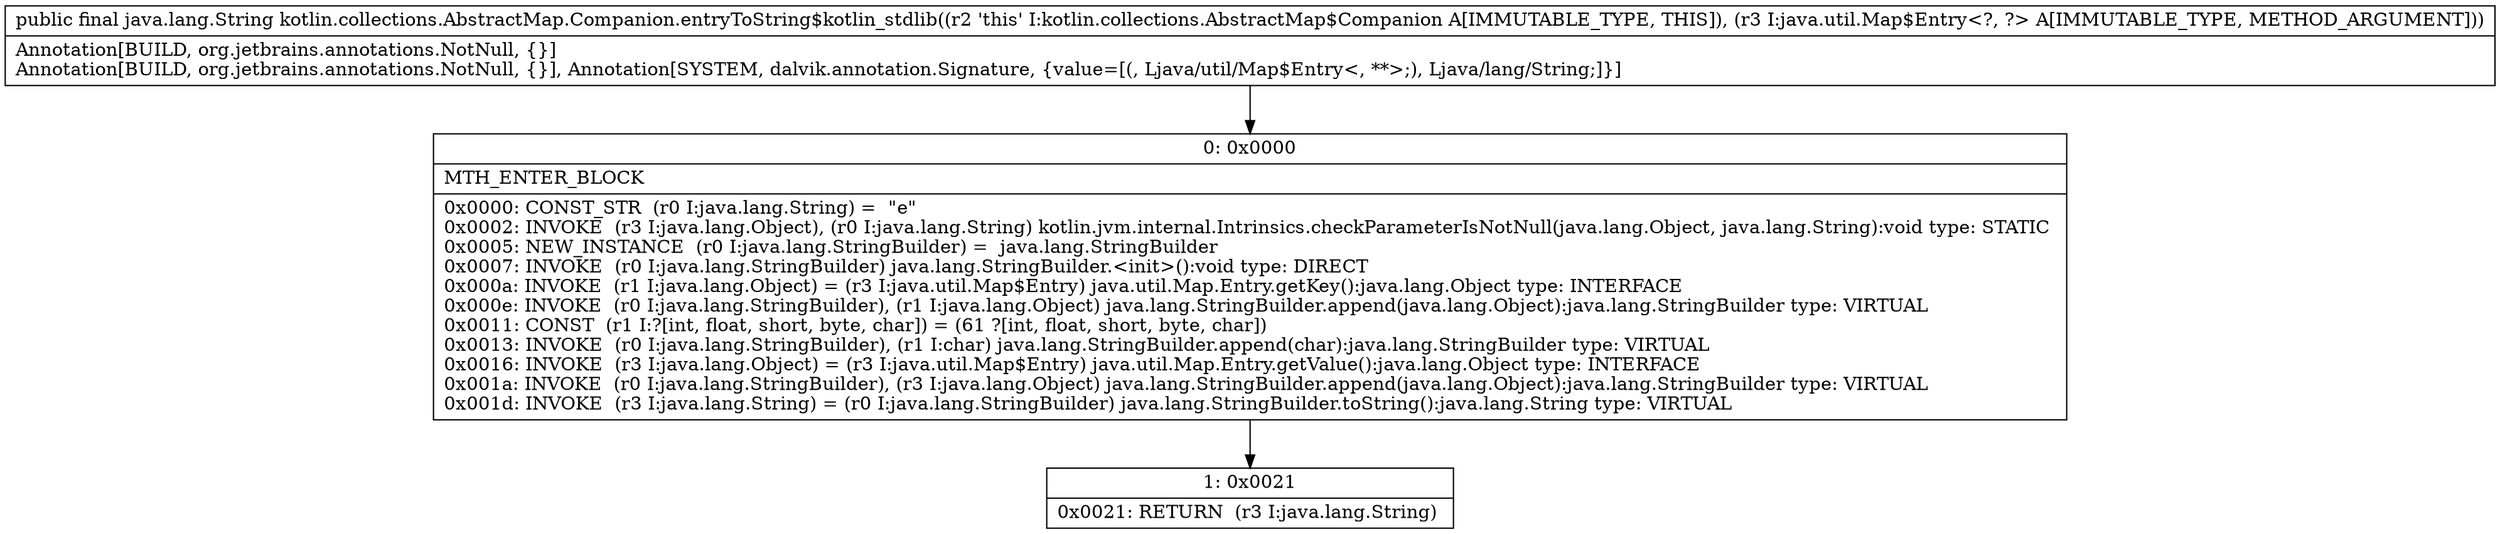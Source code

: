 digraph "CFG forkotlin.collections.AbstractMap.Companion.entryToString$kotlin_stdlib(Ljava\/util\/Map$Entry;)Ljava\/lang\/String;" {
Node_0 [shape=record,label="{0\:\ 0x0000|MTH_ENTER_BLOCK\l|0x0000: CONST_STR  (r0 I:java.lang.String) =  \"e\" \l0x0002: INVOKE  (r3 I:java.lang.Object), (r0 I:java.lang.String) kotlin.jvm.internal.Intrinsics.checkParameterIsNotNull(java.lang.Object, java.lang.String):void type: STATIC \l0x0005: NEW_INSTANCE  (r0 I:java.lang.StringBuilder) =  java.lang.StringBuilder \l0x0007: INVOKE  (r0 I:java.lang.StringBuilder) java.lang.StringBuilder.\<init\>():void type: DIRECT \l0x000a: INVOKE  (r1 I:java.lang.Object) = (r3 I:java.util.Map$Entry) java.util.Map.Entry.getKey():java.lang.Object type: INTERFACE \l0x000e: INVOKE  (r0 I:java.lang.StringBuilder), (r1 I:java.lang.Object) java.lang.StringBuilder.append(java.lang.Object):java.lang.StringBuilder type: VIRTUAL \l0x0011: CONST  (r1 I:?[int, float, short, byte, char]) = (61 ?[int, float, short, byte, char]) \l0x0013: INVOKE  (r0 I:java.lang.StringBuilder), (r1 I:char) java.lang.StringBuilder.append(char):java.lang.StringBuilder type: VIRTUAL \l0x0016: INVOKE  (r3 I:java.lang.Object) = (r3 I:java.util.Map$Entry) java.util.Map.Entry.getValue():java.lang.Object type: INTERFACE \l0x001a: INVOKE  (r0 I:java.lang.StringBuilder), (r3 I:java.lang.Object) java.lang.StringBuilder.append(java.lang.Object):java.lang.StringBuilder type: VIRTUAL \l0x001d: INVOKE  (r3 I:java.lang.String) = (r0 I:java.lang.StringBuilder) java.lang.StringBuilder.toString():java.lang.String type: VIRTUAL \l}"];
Node_1 [shape=record,label="{1\:\ 0x0021|0x0021: RETURN  (r3 I:java.lang.String) \l}"];
MethodNode[shape=record,label="{public final java.lang.String kotlin.collections.AbstractMap.Companion.entryToString$kotlin_stdlib((r2 'this' I:kotlin.collections.AbstractMap$Companion A[IMMUTABLE_TYPE, THIS]), (r3 I:java.util.Map$Entry\<?, ?\> A[IMMUTABLE_TYPE, METHOD_ARGUMENT]))  | Annotation[BUILD, org.jetbrains.annotations.NotNull, \{\}]\lAnnotation[BUILD, org.jetbrains.annotations.NotNull, \{\}], Annotation[SYSTEM, dalvik.annotation.Signature, \{value=[(, Ljava\/util\/Map$Entry\<, **\>;), Ljava\/lang\/String;]\}]\l}"];
MethodNode -> Node_0;
Node_0 -> Node_1;
}

